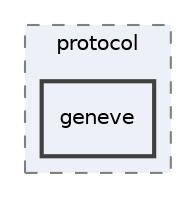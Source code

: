digraph "/Users/jlu/zeek/src/packet_analysis/protocol/geneve"
{
 // LATEX_PDF_SIZE
  edge [fontname="Helvetica",fontsize="10",labelfontname="Helvetica",labelfontsize="10"];
  node [fontname="Helvetica",fontsize="10",shape=record];
  compound=true
  subgraph clusterdir_d66370ba551cea76de8be34d28adc26c {
    graph [ bgcolor="#edf0f7", pencolor="grey50", style="filled,dashed,", label="protocol", fontname="Helvetica", fontsize="10", URL="dir_d66370ba551cea76de8be34d28adc26c.html"]
  dir_ab8a886e68e34ff7f9fdaad6ea6993b6 [shape=box, label="geneve", style="filled,bold,", fillcolor="#edf0f7", color="grey25", URL="dir_ab8a886e68e34ff7f9fdaad6ea6993b6.html"];
  }
}
